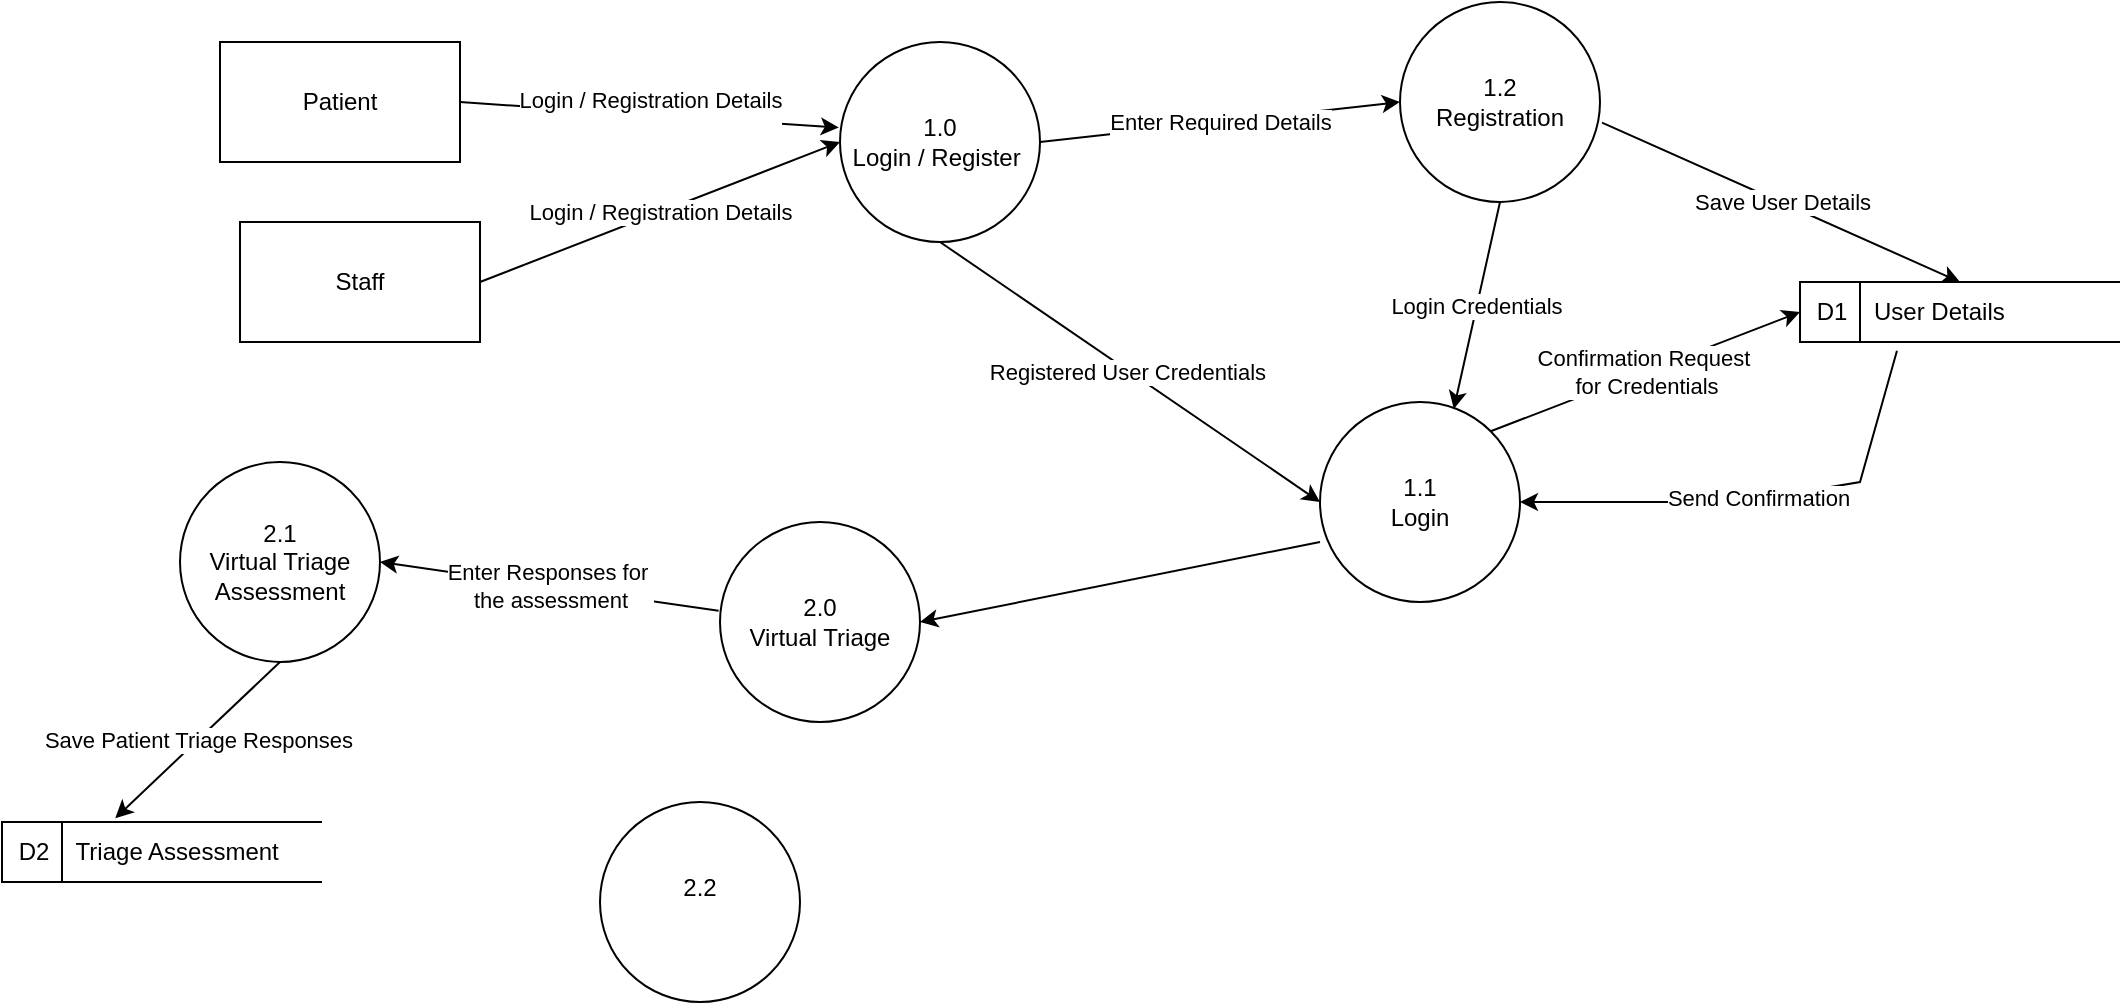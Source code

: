 <mxfile version="24.7.17">
  <diagram name="Page-1" id="96zTGkCK_pAWWn0Q6g7E">
    <mxGraphModel dx="1949" dy="454" grid="1" gridSize="10" guides="1" tooltips="1" connect="1" arrows="1" fold="1" page="1" pageScale="1" pageWidth="827" pageHeight="1169" math="0" shadow="0">
      <root>
        <mxCell id="0" />
        <mxCell id="1" parent="0" />
        <mxCell id="Bff2i-X7J1a3gPwycmxD-1" value="Patient" style="rounded=0;whiteSpace=wrap;html=1;" vertex="1" parent="1">
          <mxGeometry x="-80" y="40" width="120" height="60" as="geometry" />
        </mxCell>
        <mxCell id="Bff2i-X7J1a3gPwycmxD-2" value="&lt;div&gt;1.0&lt;/div&gt;Login / Register&amp;nbsp;" style="ellipse;whiteSpace=wrap;html=1;aspect=fixed;" vertex="1" parent="1">
          <mxGeometry x="230" y="40" width="100" height="100" as="geometry" />
        </mxCell>
        <mxCell id="Bff2i-X7J1a3gPwycmxD-3" value="Staff" style="rounded=0;whiteSpace=wrap;html=1;" vertex="1" parent="1">
          <mxGeometry x="-70" y="130" width="120" height="60" as="geometry" />
        </mxCell>
        <mxCell id="Bff2i-X7J1a3gPwycmxD-4" value="&#xa;&lt;span style=&quot;color: rgb(0, 0, 0); font-family: Helvetica; font-size: 11px; font-style: normal; font-variant-ligatures: normal; font-variant-caps: normal; font-weight: 400; letter-spacing: normal; orphans: 2; text-align: center; text-indent: 0px; text-transform: none; widows: 2; word-spacing: 0px; -webkit-text-stroke-width: 0px; white-space: nowrap; background-color: rgb(255, 255, 255); text-decoration-thickness: initial; text-decoration-style: initial; text-decoration-color: initial; display: inline !important; float: none;&quot;&gt;Login / Registration Details&lt;/span&gt;&#xa;&#xa;" style="endArrow=classic;html=1;rounded=0;entryX=-0.006;entryY=0.428;entryDx=0;entryDy=0;entryPerimeter=0;exitX=1;exitY=0.5;exitDx=0;exitDy=0;" edge="1" parent="1" source="Bff2i-X7J1a3gPwycmxD-1" target="Bff2i-X7J1a3gPwycmxD-2">
          <mxGeometry width="50" height="50" relative="1" as="geometry">
            <mxPoint x="120" y="120" as="sourcePoint" />
            <mxPoint x="170" y="70" as="targetPoint" />
          </mxGeometry>
        </mxCell>
        <mxCell id="Bff2i-X7J1a3gPwycmxD-5" value="Login / Registration Details" style="endArrow=classic;html=1;rounded=0;entryX=0;entryY=0.5;entryDx=0;entryDy=0;exitX=1;exitY=0.5;exitDx=0;exitDy=0;" edge="1" parent="1" source="Bff2i-X7J1a3gPwycmxD-3" target="Bff2i-X7J1a3gPwycmxD-2">
          <mxGeometry width="50" height="50" relative="1" as="geometry">
            <mxPoint x="50" y="80" as="sourcePoint" />
            <mxPoint x="239" y="93" as="targetPoint" />
          </mxGeometry>
        </mxCell>
        <mxCell id="Bff2i-X7J1a3gPwycmxD-6" value="1.1&lt;div&gt;Login&lt;/div&gt;" style="ellipse;whiteSpace=wrap;html=1;aspect=fixed;" vertex="1" parent="1">
          <mxGeometry x="470" y="220" width="100" height="100" as="geometry" />
        </mxCell>
        <mxCell id="Bff2i-X7J1a3gPwycmxD-8" value="1.2&lt;div&gt;Registration&lt;/div&gt;" style="ellipse;whiteSpace=wrap;html=1;aspect=fixed;" vertex="1" parent="1">
          <mxGeometry x="510" y="20" width="100" height="100" as="geometry" />
        </mxCell>
        <mxCell id="Bff2i-X7J1a3gPwycmxD-9" value="Enter Required Details" style="endArrow=classic;html=1;rounded=0;entryX=0;entryY=0.5;entryDx=0;entryDy=0;exitX=1;exitY=0.5;exitDx=0;exitDy=0;" edge="1" parent="1" source="Bff2i-X7J1a3gPwycmxD-2" target="Bff2i-X7J1a3gPwycmxD-8">
          <mxGeometry width="50" height="50" relative="1" as="geometry">
            <mxPoint x="350" y="120" as="sourcePoint" />
            <mxPoint x="400" y="70" as="targetPoint" />
          </mxGeometry>
        </mxCell>
        <mxCell id="Bff2i-X7J1a3gPwycmxD-10" value="Registered User Credentials&amp;nbsp;" style="endArrow=classic;html=1;rounded=0;exitX=0.5;exitY=1;exitDx=0;exitDy=0;entryX=0;entryY=0.5;entryDx=0;entryDy=0;" edge="1" parent="1" source="Bff2i-X7J1a3gPwycmxD-2" target="Bff2i-X7J1a3gPwycmxD-6">
          <mxGeometry width="50" height="50" relative="1" as="geometry">
            <mxPoint x="290" y="230" as="sourcePoint" />
            <mxPoint x="340" y="180" as="targetPoint" />
          </mxGeometry>
        </mxCell>
        <mxCell id="Bff2i-X7J1a3gPwycmxD-11" value="&amp;nbsp;D1&amp;nbsp; &amp;nbsp; User Details" style="html=1;dashed=0;whiteSpace=wrap;shape=mxgraph.dfd.dataStoreID;align=left;spacingLeft=3;points=[[0,0],[0.5,0],[1,0],[0,0.5],[1,0.5],[0,1],[0.5,1],[1,1]];" vertex="1" parent="1">
          <mxGeometry x="710" y="160" width="160" height="30" as="geometry" />
        </mxCell>
        <mxCell id="Bff2i-X7J1a3gPwycmxD-12" value="Save User Details" style="endArrow=classic;html=1;rounded=0;entryX=0.5;entryY=0;entryDx=0;entryDy=0;exitX=1.01;exitY=0.603;exitDx=0;exitDy=0;exitPerimeter=0;" edge="1" parent="1" source="Bff2i-X7J1a3gPwycmxD-8" target="Bff2i-X7J1a3gPwycmxD-11">
          <mxGeometry width="50" height="50" relative="1" as="geometry">
            <mxPoint x="690" y="100" as="sourcePoint" />
            <mxPoint x="740" y="50" as="targetPoint" />
          </mxGeometry>
        </mxCell>
        <mxCell id="Bff2i-X7J1a3gPwycmxD-13" value="Login Credentials" style="endArrow=classic;html=1;rounded=0;entryX=0.669;entryY=0.035;entryDx=0;entryDy=0;entryPerimeter=0;exitX=0.5;exitY=1;exitDx=0;exitDy=0;" edge="1" parent="1" source="Bff2i-X7J1a3gPwycmxD-8" target="Bff2i-X7J1a3gPwycmxD-6">
          <mxGeometry width="50" height="50" relative="1" as="geometry">
            <mxPoint x="590" y="280" as="sourcePoint" />
            <mxPoint x="640" y="230" as="targetPoint" />
          </mxGeometry>
        </mxCell>
        <mxCell id="Bff2i-X7J1a3gPwycmxD-14" value="Confirmation Request&amp;nbsp;&lt;div&gt;for Credentials&lt;/div&gt;" style="endArrow=classic;html=1;rounded=0;entryX=0;entryY=0.5;entryDx=0;entryDy=0;exitX=1;exitY=0;exitDx=0;exitDy=0;" edge="1" parent="1" source="Bff2i-X7J1a3gPwycmxD-6" target="Bff2i-X7J1a3gPwycmxD-11">
          <mxGeometry width="50" height="50" relative="1" as="geometry">
            <mxPoint x="580" y="270" as="sourcePoint" />
            <mxPoint x="630" y="220" as="targetPoint" />
          </mxGeometry>
        </mxCell>
        <mxCell id="Bff2i-X7J1a3gPwycmxD-15" value="Send Confirmation" style="endArrow=classic;html=1;rounded=0;entryX=1;entryY=0.5;entryDx=0;entryDy=0;exitX=0.303;exitY=1.145;exitDx=0;exitDy=0;exitPerimeter=0;" edge="1" parent="1" source="Bff2i-X7J1a3gPwycmxD-11" target="Bff2i-X7J1a3gPwycmxD-6">
          <mxGeometry width="50" height="50" relative="1" as="geometry">
            <mxPoint x="670" y="310" as="sourcePoint" />
            <mxPoint x="720" y="260" as="targetPoint" />
            <Array as="points">
              <mxPoint x="740" y="260" />
              <mxPoint x="680" y="270" />
            </Array>
          </mxGeometry>
        </mxCell>
        <mxCell id="Bff2i-X7J1a3gPwycmxD-16" value="2.0&lt;div&gt;Virtual Triage&lt;/div&gt;" style="ellipse;whiteSpace=wrap;html=1;aspect=fixed;" vertex="1" parent="1">
          <mxGeometry x="170" y="280" width="100" height="100" as="geometry" />
        </mxCell>
        <mxCell id="Bff2i-X7J1a3gPwycmxD-17" value="" style="endArrow=classic;html=1;rounded=0;entryX=1;entryY=0.5;entryDx=0;entryDy=0;exitX=0;exitY=0.7;exitDx=0;exitDy=0;exitPerimeter=0;" edge="1" parent="1" source="Bff2i-X7J1a3gPwycmxD-6" target="Bff2i-X7J1a3gPwycmxD-16">
          <mxGeometry width="50" height="50" relative="1" as="geometry">
            <mxPoint x="330" y="340" as="sourcePoint" />
            <mxPoint x="380" y="290" as="targetPoint" />
          </mxGeometry>
        </mxCell>
        <mxCell id="Bff2i-X7J1a3gPwycmxD-18" value="2.1&lt;div&gt;Virtual Triage Assessment&lt;/div&gt;" style="ellipse;whiteSpace=wrap;html=1;aspect=fixed;" vertex="1" parent="1">
          <mxGeometry x="-100" y="250" width="100" height="100" as="geometry" />
        </mxCell>
        <mxCell id="Bff2i-X7J1a3gPwycmxD-19" value="Enter Responses for&amp;nbsp;&lt;div&gt;the assessment&lt;/div&gt;" style="endArrow=classic;html=1;rounded=0;entryX=1;entryY=0.5;entryDx=0;entryDy=0;exitX=-0.007;exitY=0.444;exitDx=0;exitDy=0;exitPerimeter=0;" edge="1" parent="1" source="Bff2i-X7J1a3gPwycmxD-16" target="Bff2i-X7J1a3gPwycmxD-18">
          <mxGeometry width="50" height="50" relative="1" as="geometry">
            <mxPoint x="90" y="410" as="sourcePoint" />
            <mxPoint x="140" y="360" as="targetPoint" />
          </mxGeometry>
        </mxCell>
        <mxCell id="Bff2i-X7J1a3gPwycmxD-20" value="&amp;nbsp;D2&amp;nbsp; &amp;nbsp; Triage Assessment" style="html=1;dashed=0;whiteSpace=wrap;shape=mxgraph.dfd.dataStoreID;align=left;spacingLeft=3;points=[[0,0],[0.5,0],[1,0],[0,0.5],[1,0.5],[0,1],[0.5,1],[1,1]];" vertex="1" parent="1">
          <mxGeometry x="-189" y="430" width="160" height="30" as="geometry" />
        </mxCell>
        <mxCell id="Bff2i-X7J1a3gPwycmxD-21" value="Save Patient Triage Responses" style="endArrow=classic;html=1;rounded=0;entryX=0.354;entryY=-0.064;entryDx=0;entryDy=0;entryPerimeter=0;exitX=0.5;exitY=1;exitDx=0;exitDy=0;" edge="1" parent="1" source="Bff2i-X7J1a3gPwycmxD-18" target="Bff2i-X7J1a3gPwycmxD-20">
          <mxGeometry width="50" height="50" relative="1" as="geometry">
            <mxPoint x="-190" y="430" as="sourcePoint" />
            <mxPoint x="-140" y="380" as="targetPoint" />
          </mxGeometry>
        </mxCell>
        <mxCell id="Bff2i-X7J1a3gPwycmxD-22" value="2.2&lt;div&gt;&lt;br&gt;&lt;/div&gt;" style="ellipse;whiteSpace=wrap;html=1;aspect=fixed;" vertex="1" parent="1">
          <mxGeometry x="110" y="420" width="100" height="100" as="geometry" />
        </mxCell>
      </root>
    </mxGraphModel>
  </diagram>
</mxfile>
